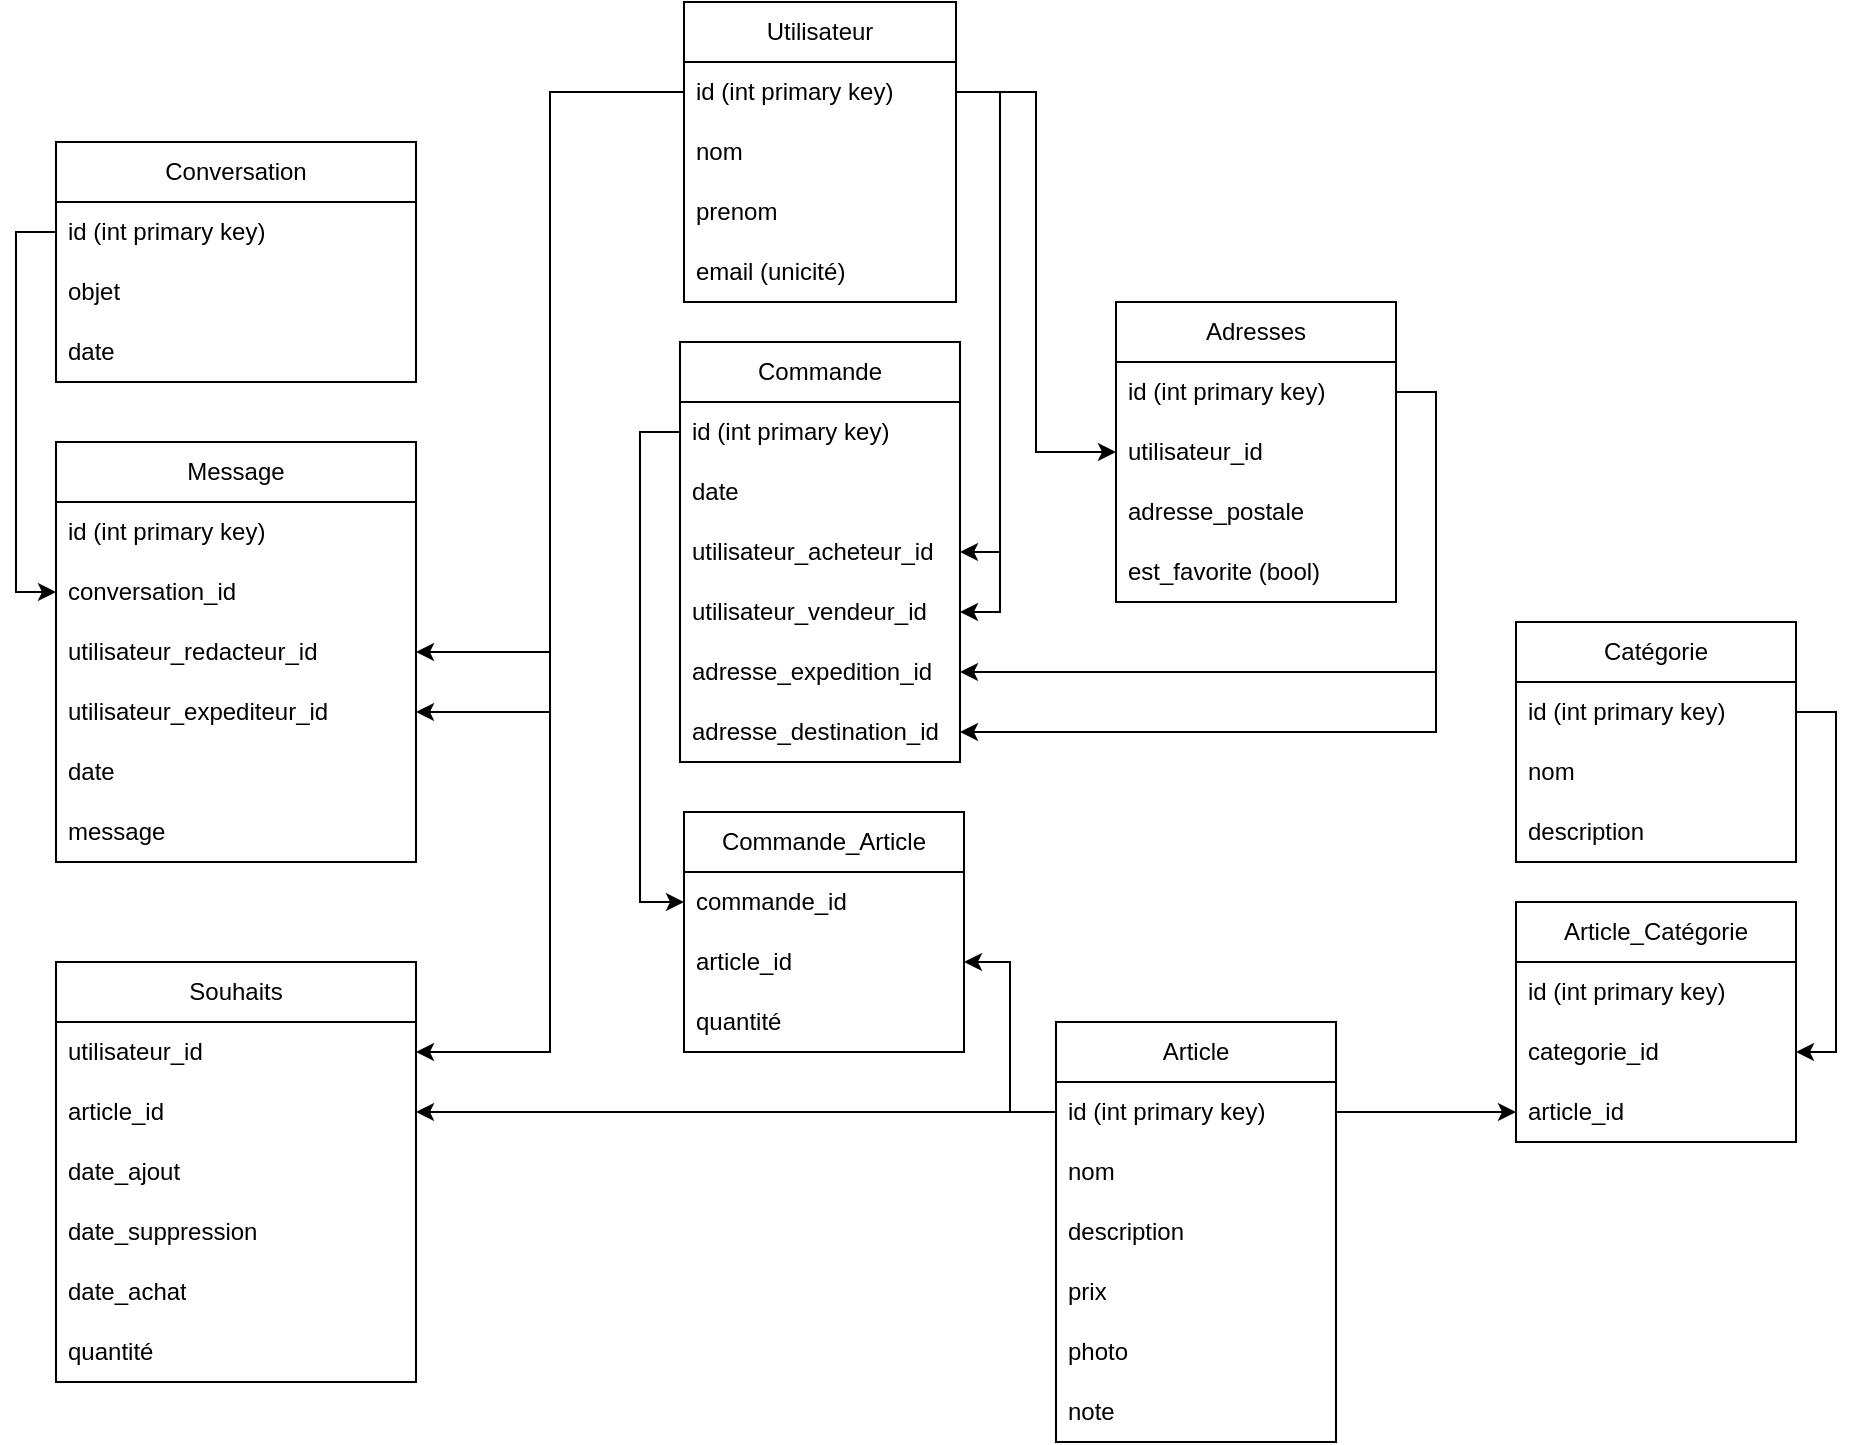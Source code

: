 <mxfile version="24.2.2" type="github">
  <diagram name="Page-1" id="z565XoOsRGs23N-wSNXA">
    <mxGraphModel dx="1434" dy="782" grid="1" gridSize="10" guides="1" tooltips="1" connect="1" arrows="1" fold="1" page="1" pageScale="1" pageWidth="827" pageHeight="1169" math="0" shadow="0">
      <root>
        <mxCell id="0" />
        <mxCell id="1" parent="0" />
        <mxCell id="6xA1WhXbMG07ML_XO_Ch-1" value="Utilisateur" style="swimlane;fontStyle=0;childLayout=stackLayout;horizontal=1;startSize=30;horizontalStack=0;resizeParent=1;resizeParentMax=0;resizeLast=0;collapsible=1;marginBottom=0;whiteSpace=wrap;html=1;" parent="1" vertex="1">
          <mxGeometry x="584" y="60" width="136" height="150" as="geometry" />
        </mxCell>
        <mxCell id="6xA1WhXbMG07ML_XO_Ch-2" value="id (int primary key)" style="text;strokeColor=none;fillColor=none;align=left;verticalAlign=middle;spacingLeft=4;spacingRight=4;overflow=hidden;points=[[0,0.5],[1,0.5]];portConstraint=eastwest;rotatable=0;whiteSpace=wrap;html=1;" parent="6xA1WhXbMG07ML_XO_Ch-1" vertex="1">
          <mxGeometry y="30" width="136" height="30" as="geometry" />
        </mxCell>
        <mxCell id="6xA1WhXbMG07ML_XO_Ch-3" value="nom" style="text;strokeColor=none;fillColor=none;align=left;verticalAlign=middle;spacingLeft=4;spacingRight=4;overflow=hidden;points=[[0,0.5],[1,0.5]];portConstraint=eastwest;rotatable=0;whiteSpace=wrap;html=1;" parent="6xA1WhXbMG07ML_XO_Ch-1" vertex="1">
          <mxGeometry y="60" width="136" height="30" as="geometry" />
        </mxCell>
        <mxCell id="6xA1WhXbMG07ML_XO_Ch-4" value="prenom" style="text;strokeColor=none;fillColor=none;align=left;verticalAlign=middle;spacingLeft=4;spacingRight=4;overflow=hidden;points=[[0,0.5],[1,0.5]];portConstraint=eastwest;rotatable=0;whiteSpace=wrap;html=1;" parent="6xA1WhXbMG07ML_XO_Ch-1" vertex="1">
          <mxGeometry y="90" width="136" height="30" as="geometry" />
        </mxCell>
        <mxCell id="ezZKaqotPAbXYqLlbDX--8" value="email (unicité)" style="text;strokeColor=none;fillColor=none;align=left;verticalAlign=middle;spacingLeft=4;spacingRight=4;overflow=hidden;points=[[0,0.5],[1,0.5]];portConstraint=eastwest;rotatable=0;whiteSpace=wrap;html=1;" parent="6xA1WhXbMG07ML_XO_Ch-1" vertex="1">
          <mxGeometry y="120" width="136" height="30" as="geometry" />
        </mxCell>
        <mxCell id="6xA1WhXbMG07ML_XO_Ch-5" value="Article" style="swimlane;fontStyle=0;childLayout=stackLayout;horizontal=1;startSize=30;horizontalStack=0;resizeParent=1;resizeParentMax=0;resizeLast=0;collapsible=1;marginBottom=0;whiteSpace=wrap;html=1;" parent="1" vertex="1">
          <mxGeometry x="770" y="570" width="140" height="210" as="geometry" />
        </mxCell>
        <mxCell id="6xA1WhXbMG07ML_XO_Ch-6" value="id (int primary key)" style="text;strokeColor=none;fillColor=none;align=left;verticalAlign=middle;spacingLeft=4;spacingRight=4;overflow=hidden;points=[[0,0.5],[1,0.5]];portConstraint=eastwest;rotatable=0;whiteSpace=wrap;html=1;" parent="6xA1WhXbMG07ML_XO_Ch-5" vertex="1">
          <mxGeometry y="30" width="140" height="30" as="geometry" />
        </mxCell>
        <mxCell id="6xA1WhXbMG07ML_XO_Ch-7" value="nom" style="text;strokeColor=none;fillColor=none;align=left;verticalAlign=middle;spacingLeft=4;spacingRight=4;overflow=hidden;points=[[0,0.5],[1,0.5]];portConstraint=eastwest;rotatable=0;whiteSpace=wrap;html=1;" parent="6xA1WhXbMG07ML_XO_Ch-5" vertex="1">
          <mxGeometry y="60" width="140" height="30" as="geometry" />
        </mxCell>
        <mxCell id="6xA1WhXbMG07ML_XO_Ch-8" value="description" style="text;strokeColor=none;fillColor=none;align=left;verticalAlign=middle;spacingLeft=4;spacingRight=4;overflow=hidden;points=[[0,0.5],[1,0.5]];portConstraint=eastwest;rotatable=0;whiteSpace=wrap;html=1;" parent="6xA1WhXbMG07ML_XO_Ch-5" vertex="1">
          <mxGeometry y="90" width="140" height="30" as="geometry" />
        </mxCell>
        <mxCell id="HGcnPKpbKvKgvICg9IFr-5" value="prix" style="text;strokeColor=none;fillColor=none;align=left;verticalAlign=middle;spacingLeft=4;spacingRight=4;overflow=hidden;points=[[0,0.5],[1,0.5]];portConstraint=eastwest;rotatable=0;whiteSpace=wrap;html=1;" parent="6xA1WhXbMG07ML_XO_Ch-5" vertex="1">
          <mxGeometry y="120" width="140" height="30" as="geometry" />
        </mxCell>
        <mxCell id="TzPLU_RaevZrli4helZG-12" value="photo" style="text;strokeColor=none;fillColor=none;align=left;verticalAlign=middle;spacingLeft=4;spacingRight=4;overflow=hidden;points=[[0,0.5],[1,0.5]];portConstraint=eastwest;rotatable=0;whiteSpace=wrap;html=1;" parent="6xA1WhXbMG07ML_XO_Ch-5" vertex="1">
          <mxGeometry y="150" width="140" height="30" as="geometry" />
        </mxCell>
        <mxCell id="TzPLU_RaevZrli4helZG-13" value="note" style="text;strokeColor=none;fillColor=none;align=left;verticalAlign=middle;spacingLeft=4;spacingRight=4;overflow=hidden;points=[[0,0.5],[1,0.5]];portConstraint=eastwest;rotatable=0;whiteSpace=wrap;html=1;" parent="6xA1WhXbMG07ML_XO_Ch-5" vertex="1">
          <mxGeometry y="180" width="140" height="30" as="geometry" />
        </mxCell>
        <mxCell id="6xA1WhXbMG07ML_XO_Ch-17" value="Commande" style="swimlane;fontStyle=0;childLayout=stackLayout;horizontal=1;startSize=30;horizontalStack=0;resizeParent=1;resizeParentMax=0;resizeLast=0;collapsible=1;marginBottom=0;whiteSpace=wrap;html=1;" parent="1" vertex="1">
          <mxGeometry x="582" y="230" width="140" height="210" as="geometry" />
        </mxCell>
        <mxCell id="6xA1WhXbMG07ML_XO_Ch-18" value="id (int primary key)" style="text;strokeColor=none;fillColor=none;align=left;verticalAlign=middle;spacingLeft=4;spacingRight=4;overflow=hidden;points=[[0,0.5],[1,0.5]];portConstraint=eastwest;rotatable=0;whiteSpace=wrap;html=1;" parent="6xA1WhXbMG07ML_XO_Ch-17" vertex="1">
          <mxGeometry y="30" width="140" height="30" as="geometry" />
        </mxCell>
        <mxCell id="ezZKaqotPAbXYqLlbDX--18" value="date" style="text;strokeColor=none;fillColor=none;align=left;verticalAlign=middle;spacingLeft=4;spacingRight=4;overflow=hidden;points=[[0,0.5],[1,0.5]];portConstraint=eastwest;rotatable=0;whiteSpace=wrap;html=1;" parent="6xA1WhXbMG07ML_XO_Ch-17" vertex="1">
          <mxGeometry y="60" width="140" height="30" as="geometry" />
        </mxCell>
        <mxCell id="ezZKaqotPAbXYqLlbDX--19" value="utilisateur_acheteur_id" style="text;strokeColor=none;fillColor=none;align=left;verticalAlign=middle;spacingLeft=4;spacingRight=4;overflow=hidden;points=[[0,0.5],[1,0.5]];portConstraint=eastwest;rotatable=0;whiteSpace=wrap;html=1;" parent="6xA1WhXbMG07ML_XO_Ch-17" vertex="1">
          <mxGeometry y="90" width="140" height="30" as="geometry" />
        </mxCell>
        <mxCell id="NacdXCjL81lDKNYbCV0B-8" value="utilisateur_vendeur_id" style="text;strokeColor=none;fillColor=none;align=left;verticalAlign=middle;spacingLeft=4;spacingRight=4;overflow=hidden;points=[[0,0.5],[1,0.5]];portConstraint=eastwest;rotatable=0;whiteSpace=wrap;html=1;" vertex="1" parent="6xA1WhXbMG07ML_XO_Ch-17">
          <mxGeometry y="120" width="140" height="30" as="geometry" />
        </mxCell>
        <mxCell id="ezZKaqotPAbXYqLlbDX--29" value="adresse_expedition_id" style="text;strokeColor=none;fillColor=none;align=left;verticalAlign=middle;spacingLeft=4;spacingRight=4;overflow=hidden;points=[[0,0.5],[1,0.5]];portConstraint=eastwest;rotatable=0;whiteSpace=wrap;html=1;" parent="6xA1WhXbMG07ML_XO_Ch-17" vertex="1">
          <mxGeometry y="150" width="140" height="30" as="geometry" />
        </mxCell>
        <mxCell id="NacdXCjL81lDKNYbCV0B-11" value="adresse_destination_id" style="text;strokeColor=none;fillColor=none;align=left;verticalAlign=middle;spacingLeft=4;spacingRight=4;overflow=hidden;points=[[0,0.5],[1,0.5]];portConstraint=eastwest;rotatable=0;whiteSpace=wrap;html=1;" vertex="1" parent="6xA1WhXbMG07ML_XO_Ch-17">
          <mxGeometry y="180" width="140" height="30" as="geometry" />
        </mxCell>
        <mxCell id="6xA1WhXbMG07ML_XO_Ch-21" value="Catégorie" style="swimlane;fontStyle=0;childLayout=stackLayout;horizontal=1;startSize=30;horizontalStack=0;resizeParent=1;resizeParentMax=0;resizeLast=0;collapsible=1;marginBottom=0;whiteSpace=wrap;html=1;" parent="1" vertex="1">
          <mxGeometry x="1000" y="370" width="140" height="120" as="geometry" />
        </mxCell>
        <mxCell id="6xA1WhXbMG07ML_XO_Ch-22" value="id (int primary key)" style="text;strokeColor=none;fillColor=none;align=left;verticalAlign=middle;spacingLeft=4;spacingRight=4;overflow=hidden;points=[[0,0.5],[1,0.5]];portConstraint=eastwest;rotatable=0;whiteSpace=wrap;html=1;" parent="6xA1WhXbMG07ML_XO_Ch-21" vertex="1">
          <mxGeometry y="30" width="140" height="30" as="geometry" />
        </mxCell>
        <mxCell id="6xA1WhXbMG07ML_XO_Ch-23" value="nom&lt;span style=&quot;white-space: pre;&quot;&gt;&#x9;&lt;/span&gt;" style="text;strokeColor=none;fillColor=none;align=left;verticalAlign=middle;spacingLeft=4;spacingRight=4;overflow=hidden;points=[[0,0.5],[1,0.5]];portConstraint=eastwest;rotatable=0;whiteSpace=wrap;html=1;" parent="6xA1WhXbMG07ML_XO_Ch-21" vertex="1">
          <mxGeometry y="60" width="140" height="30" as="geometry" />
        </mxCell>
        <mxCell id="6xA1WhXbMG07ML_XO_Ch-24" value="description" style="text;strokeColor=none;fillColor=none;align=left;verticalAlign=middle;spacingLeft=4;spacingRight=4;overflow=hidden;points=[[0,0.5],[1,0.5]];portConstraint=eastwest;rotatable=0;whiteSpace=wrap;html=1;" parent="6xA1WhXbMG07ML_XO_Ch-21" vertex="1">
          <mxGeometry y="90" width="140" height="30" as="geometry" />
        </mxCell>
        <mxCell id="6xA1WhXbMG07ML_XO_Ch-29" value="Message" style="swimlane;fontStyle=0;childLayout=stackLayout;horizontal=1;startSize=30;horizontalStack=0;resizeParent=1;resizeParentMax=0;resizeLast=0;collapsible=1;marginBottom=0;whiteSpace=wrap;html=1;" parent="1" vertex="1">
          <mxGeometry x="270" y="280" width="180" height="210" as="geometry" />
        </mxCell>
        <mxCell id="6xA1WhXbMG07ML_XO_Ch-30" value="id (int primary key)" style="text;strokeColor=none;fillColor=none;align=left;verticalAlign=middle;spacingLeft=4;spacingRight=4;overflow=hidden;points=[[0,0.5],[1,0.5]];portConstraint=eastwest;rotatable=0;whiteSpace=wrap;html=1;" parent="6xA1WhXbMG07ML_XO_Ch-29" vertex="1">
          <mxGeometry y="30" width="180" height="30" as="geometry" />
        </mxCell>
        <mxCell id="ezZKaqotPAbXYqLlbDX--49" value="conversation_id" style="text;strokeColor=none;fillColor=none;align=left;verticalAlign=middle;spacingLeft=4;spacingRight=4;overflow=hidden;points=[[0,0.5],[1,0.5]];portConstraint=eastwest;rotatable=0;whiteSpace=wrap;html=1;" parent="6xA1WhXbMG07ML_XO_Ch-29" vertex="1">
          <mxGeometry y="60" width="180" height="30" as="geometry" />
        </mxCell>
        <mxCell id="ezZKaqotPAbXYqLlbDX--55" value="utilisateur_redacteur_id" style="text;strokeColor=none;fillColor=none;align=left;verticalAlign=middle;spacingLeft=4;spacingRight=4;overflow=hidden;points=[[0,0.5],[1,0.5]];portConstraint=eastwest;rotatable=0;whiteSpace=wrap;html=1;" parent="6xA1WhXbMG07ML_XO_Ch-29" vertex="1">
          <mxGeometry y="90" width="180" height="30" as="geometry" />
        </mxCell>
        <mxCell id="NacdXCjL81lDKNYbCV0B-2" value="&lt;div&gt;utilisateur_expediteur_id&lt;/div&gt;" style="text;strokeColor=none;fillColor=none;align=left;verticalAlign=middle;spacingLeft=4;spacingRight=4;overflow=hidden;points=[[0,0.5],[1,0.5]];portConstraint=eastwest;rotatable=0;whiteSpace=wrap;html=1;" vertex="1" parent="6xA1WhXbMG07ML_XO_Ch-29">
          <mxGeometry y="120" width="180" height="30" as="geometry" />
        </mxCell>
        <mxCell id="ezZKaqotPAbXYqLlbDX--48" value="date" style="text;strokeColor=none;fillColor=none;align=left;verticalAlign=middle;spacingLeft=4;spacingRight=4;overflow=hidden;points=[[0,0.5],[1,0.5]];portConstraint=eastwest;rotatable=0;whiteSpace=wrap;html=1;" parent="6xA1WhXbMG07ML_XO_Ch-29" vertex="1">
          <mxGeometry y="150" width="180" height="30" as="geometry" />
        </mxCell>
        <mxCell id="6xA1WhXbMG07ML_XO_Ch-31" value="message" style="text;strokeColor=none;fillColor=none;align=left;verticalAlign=middle;spacingLeft=4;spacingRight=4;overflow=hidden;points=[[0,0.5],[1,0.5]];portConstraint=eastwest;rotatable=0;whiteSpace=wrap;html=1;" parent="6xA1WhXbMG07ML_XO_Ch-29" vertex="1">
          <mxGeometry y="180" width="180" height="30" as="geometry" />
        </mxCell>
        <mxCell id="6xA1WhXbMG07ML_XO_Ch-33" value="Adresses" style="swimlane;fontStyle=0;childLayout=stackLayout;horizontal=1;startSize=30;horizontalStack=0;resizeParent=1;resizeParentMax=0;resizeLast=0;collapsible=1;marginBottom=0;whiteSpace=wrap;html=1;" parent="1" vertex="1">
          <mxGeometry x="800" y="210" width="140" height="150" as="geometry" />
        </mxCell>
        <mxCell id="6xA1WhXbMG07ML_XO_Ch-34" value="id (int primary key)" style="text;strokeColor=none;fillColor=none;align=left;verticalAlign=middle;spacingLeft=4;spacingRight=4;overflow=hidden;points=[[0,0.5],[1,0.5]];portConstraint=eastwest;rotatable=0;whiteSpace=wrap;html=1;" parent="6xA1WhXbMG07ML_XO_Ch-33" vertex="1">
          <mxGeometry y="30" width="140" height="30" as="geometry" />
        </mxCell>
        <mxCell id="6xA1WhXbMG07ML_XO_Ch-35" value="utilisateur_id" style="text;strokeColor=none;fillColor=none;align=left;verticalAlign=middle;spacingLeft=4;spacingRight=4;overflow=hidden;points=[[0,0.5],[1,0.5]];portConstraint=eastwest;rotatable=0;whiteSpace=wrap;html=1;" parent="6xA1WhXbMG07ML_XO_Ch-33" vertex="1">
          <mxGeometry y="60" width="140" height="30" as="geometry" />
        </mxCell>
        <mxCell id="ezZKaqotPAbXYqLlbDX--32" value="adresse_postale" style="text;strokeColor=none;fillColor=none;align=left;verticalAlign=middle;spacingLeft=4;spacingRight=4;overflow=hidden;points=[[0,0.5],[1,0.5]];portConstraint=eastwest;rotatable=0;whiteSpace=wrap;html=1;" parent="6xA1WhXbMG07ML_XO_Ch-33" vertex="1">
          <mxGeometry y="90" width="140" height="30" as="geometry" />
        </mxCell>
        <mxCell id="NacdXCjL81lDKNYbCV0B-4" value="est_favorite (bool)" style="text;strokeColor=none;fillColor=none;align=left;verticalAlign=middle;spacingLeft=4;spacingRight=4;overflow=hidden;points=[[0,0.5],[1,0.5]];portConstraint=eastwest;rotatable=0;whiteSpace=wrap;html=1;" vertex="1" parent="6xA1WhXbMG07ML_XO_Ch-33">
          <mxGeometry y="120" width="140" height="30" as="geometry" />
        </mxCell>
        <mxCell id="TzPLU_RaevZrli4helZG-5" value="Article_Catégorie" style="swimlane;fontStyle=0;childLayout=stackLayout;horizontal=1;startSize=30;horizontalStack=0;resizeParent=1;resizeParentMax=0;resizeLast=0;collapsible=1;marginBottom=0;whiteSpace=wrap;html=1;" parent="1" vertex="1">
          <mxGeometry x="1000" y="510" width="140" height="120" as="geometry" />
        </mxCell>
        <mxCell id="TzPLU_RaevZrli4helZG-6" value="id (int primary key)" style="text;strokeColor=none;fillColor=none;align=left;verticalAlign=middle;spacingLeft=4;spacingRight=4;overflow=hidden;points=[[0,0.5],[1,0.5]];portConstraint=eastwest;rotatable=0;whiteSpace=wrap;html=1;" parent="TzPLU_RaevZrli4helZG-5" vertex="1">
          <mxGeometry y="30" width="140" height="30" as="geometry" />
        </mxCell>
        <mxCell id="TzPLU_RaevZrli4helZG-8" value="categorie_id" style="text;strokeColor=none;fillColor=none;align=left;verticalAlign=middle;spacingLeft=4;spacingRight=4;overflow=hidden;points=[[0,0.5],[1,0.5]];portConstraint=eastwest;rotatable=0;whiteSpace=wrap;html=1;" parent="TzPLU_RaevZrli4helZG-5" vertex="1">
          <mxGeometry y="60" width="140" height="30" as="geometry" />
        </mxCell>
        <mxCell id="TzPLU_RaevZrli4helZG-7" value="article_id" style="text;strokeColor=none;fillColor=none;align=left;verticalAlign=middle;spacingLeft=4;spacingRight=4;overflow=hidden;points=[[0,0.5],[1,0.5]];portConstraint=eastwest;rotatable=0;whiteSpace=wrap;html=1;" parent="TzPLU_RaevZrli4helZG-5" vertex="1">
          <mxGeometry y="90" width="140" height="30" as="geometry" />
        </mxCell>
        <mxCell id="ezZKaqotPAbXYqLlbDX--20" value="Commande_Article" style="swimlane;fontStyle=0;childLayout=stackLayout;horizontal=1;startSize=30;horizontalStack=0;resizeParent=1;resizeParentMax=0;resizeLast=0;collapsible=1;marginBottom=0;whiteSpace=wrap;html=1;" parent="1" vertex="1">
          <mxGeometry x="584" y="465" width="140" height="120" as="geometry" />
        </mxCell>
        <mxCell id="ezZKaqotPAbXYqLlbDX--23" value="commande_id" style="text;strokeColor=none;fillColor=none;align=left;verticalAlign=middle;spacingLeft=4;spacingRight=4;overflow=hidden;points=[[0,0.5],[1,0.5]];portConstraint=eastwest;rotatable=0;whiteSpace=wrap;html=1;" parent="ezZKaqotPAbXYqLlbDX--20" vertex="1">
          <mxGeometry y="30" width="140" height="30" as="geometry" />
        </mxCell>
        <mxCell id="ezZKaqotPAbXYqLlbDX--24" value="article_id" style="text;strokeColor=none;fillColor=none;align=left;verticalAlign=middle;spacingLeft=4;spacingRight=4;overflow=hidden;points=[[0,0.5],[1,0.5]];portConstraint=eastwest;rotatable=0;whiteSpace=wrap;html=1;" parent="ezZKaqotPAbXYqLlbDX--20" vertex="1">
          <mxGeometry y="60" width="140" height="30" as="geometry" />
        </mxCell>
        <mxCell id="HGcnPKpbKvKgvICg9IFr-11" value="quantité" style="text;strokeColor=none;fillColor=none;align=left;verticalAlign=middle;spacingLeft=4;spacingRight=4;overflow=hidden;points=[[0,0.5],[1,0.5]];portConstraint=eastwest;rotatable=0;whiteSpace=wrap;html=1;" parent="ezZKaqotPAbXYqLlbDX--20" vertex="1">
          <mxGeometry y="90" width="140" height="30" as="geometry" />
        </mxCell>
        <mxCell id="ezZKaqotPAbXYqLlbDX--25" style="edgeStyle=orthogonalEdgeStyle;rounded=0;orthogonalLoop=1;jettySize=auto;html=1;exitX=0;exitY=0.5;exitDx=0;exitDy=0;entryX=1;entryY=0.5;entryDx=0;entryDy=0;" parent="1" source="6xA1WhXbMG07ML_XO_Ch-6" target="ezZKaqotPAbXYqLlbDX--24" edge="1">
          <mxGeometry relative="1" as="geometry" />
        </mxCell>
        <mxCell id="ezZKaqotPAbXYqLlbDX--26" style="edgeStyle=orthogonalEdgeStyle;rounded=0;orthogonalLoop=1;jettySize=auto;html=1;exitX=0;exitY=0.5;exitDx=0;exitDy=0;entryX=0;entryY=0.5;entryDx=0;entryDy=0;" parent="1" source="6xA1WhXbMG07ML_XO_Ch-18" target="ezZKaqotPAbXYqLlbDX--23" edge="1">
          <mxGeometry relative="1" as="geometry" />
        </mxCell>
        <mxCell id="ezZKaqotPAbXYqLlbDX--35" value="&lt;div&gt;Souhaits&lt;/div&gt;" style="swimlane;fontStyle=0;childLayout=stackLayout;horizontal=1;startSize=30;horizontalStack=0;resizeParent=1;resizeParentMax=0;resizeLast=0;collapsible=1;marginBottom=0;whiteSpace=wrap;html=1;" parent="1" vertex="1">
          <mxGeometry x="270" y="540" width="180" height="210" as="geometry" />
        </mxCell>
        <mxCell id="ezZKaqotPAbXYqLlbDX--38" value="utilisateur_id" style="text;strokeColor=none;fillColor=none;align=left;verticalAlign=middle;spacingLeft=4;spacingRight=4;overflow=hidden;points=[[0,0.5],[1,0.5]];portConstraint=eastwest;rotatable=0;whiteSpace=wrap;html=1;" parent="ezZKaqotPAbXYqLlbDX--35" vertex="1">
          <mxGeometry y="30" width="180" height="30" as="geometry" />
        </mxCell>
        <mxCell id="ezZKaqotPAbXYqLlbDX--41" value="article_id&lt;br&gt;" style="text;strokeColor=none;fillColor=none;align=left;verticalAlign=middle;spacingLeft=4;spacingRight=4;overflow=hidden;points=[[0,0.5],[1,0.5]];portConstraint=eastwest;rotatable=0;whiteSpace=wrap;html=1;" parent="ezZKaqotPAbXYqLlbDX--35" vertex="1">
          <mxGeometry y="60" width="180" height="30" as="geometry" />
        </mxCell>
        <mxCell id="NacdXCjL81lDKNYbCV0B-15" value="date_ajout" style="text;strokeColor=none;fillColor=none;align=left;verticalAlign=middle;spacingLeft=4;spacingRight=4;overflow=hidden;points=[[0,0.5],[1,0.5]];portConstraint=eastwest;rotatable=0;whiteSpace=wrap;html=1;" vertex="1" parent="ezZKaqotPAbXYqLlbDX--35">
          <mxGeometry y="90" width="180" height="30" as="geometry" />
        </mxCell>
        <mxCell id="NacdXCjL81lDKNYbCV0B-16" value="date_suppression" style="text;strokeColor=none;fillColor=none;align=left;verticalAlign=middle;spacingLeft=4;spacingRight=4;overflow=hidden;points=[[0,0.5],[1,0.5]];portConstraint=eastwest;rotatable=0;whiteSpace=wrap;html=1;" vertex="1" parent="ezZKaqotPAbXYqLlbDX--35">
          <mxGeometry y="120" width="180" height="30" as="geometry" />
        </mxCell>
        <mxCell id="NacdXCjL81lDKNYbCV0B-17" value="date_achat" style="text;strokeColor=none;fillColor=none;align=left;verticalAlign=middle;spacingLeft=4;spacingRight=4;overflow=hidden;points=[[0,0.5],[1,0.5]];portConstraint=eastwest;rotatable=0;whiteSpace=wrap;html=1;" vertex="1" parent="ezZKaqotPAbXYqLlbDX--35">
          <mxGeometry y="150" width="180" height="30" as="geometry" />
        </mxCell>
        <mxCell id="HGcnPKpbKvKgvICg9IFr-7" value="quantité" style="text;strokeColor=none;fillColor=none;align=left;verticalAlign=middle;spacingLeft=4;spacingRight=4;overflow=hidden;points=[[0,0.5],[1,0.5]];portConstraint=eastwest;rotatable=0;whiteSpace=wrap;html=1;" parent="ezZKaqotPAbXYqLlbDX--35" vertex="1">
          <mxGeometry y="180" width="180" height="30" as="geometry" />
        </mxCell>
        <mxCell id="ezZKaqotPAbXYqLlbDX--40" style="edgeStyle=orthogonalEdgeStyle;rounded=0;orthogonalLoop=1;jettySize=auto;html=1;exitX=0;exitY=0.5;exitDx=0;exitDy=0;" parent="1" source="6xA1WhXbMG07ML_XO_Ch-2" target="ezZKaqotPAbXYqLlbDX--38" edge="1">
          <mxGeometry relative="1" as="geometry" />
        </mxCell>
        <mxCell id="ezZKaqotPAbXYqLlbDX--42" style="edgeStyle=orthogonalEdgeStyle;rounded=0;orthogonalLoop=1;jettySize=auto;html=1;exitX=0;exitY=0.5;exitDx=0;exitDy=0;entryX=1;entryY=0.5;entryDx=0;entryDy=0;" parent="1" source="6xA1WhXbMG07ML_XO_Ch-6" target="ezZKaqotPAbXYqLlbDX--41" edge="1">
          <mxGeometry relative="1" as="geometry" />
        </mxCell>
        <mxCell id="ezZKaqotPAbXYqLlbDX--45" value="Conversation" style="swimlane;fontStyle=0;childLayout=stackLayout;horizontal=1;startSize=30;horizontalStack=0;resizeParent=1;resizeParentMax=0;resizeLast=0;collapsible=1;marginBottom=0;whiteSpace=wrap;html=1;" parent="1" vertex="1">
          <mxGeometry x="270" y="130" width="180" height="120" as="geometry" />
        </mxCell>
        <mxCell id="ezZKaqotPAbXYqLlbDX--46" value="id (int primary key)" style="text;strokeColor=none;fillColor=none;align=left;verticalAlign=middle;spacingLeft=4;spacingRight=4;overflow=hidden;points=[[0,0.5],[1,0.5]];portConstraint=eastwest;rotatable=0;whiteSpace=wrap;html=1;" parent="ezZKaqotPAbXYqLlbDX--45" vertex="1">
          <mxGeometry y="30" width="180" height="30" as="geometry" />
        </mxCell>
        <mxCell id="ezZKaqotPAbXYqLlbDX--62" value="objet" style="text;strokeColor=none;fillColor=none;align=left;verticalAlign=middle;spacingLeft=4;spacingRight=4;overflow=hidden;points=[[0,0.5],[1,0.5]];portConstraint=eastwest;rotatable=0;whiteSpace=wrap;html=1;" parent="ezZKaqotPAbXYqLlbDX--45" vertex="1">
          <mxGeometry y="60" width="180" height="30" as="geometry" />
        </mxCell>
        <mxCell id="ezZKaqotPAbXYqLlbDX--63" value="date" style="text;strokeColor=none;fillColor=none;align=left;verticalAlign=middle;spacingLeft=4;spacingRight=4;overflow=hidden;points=[[0,0.5],[1,0.5]];portConstraint=eastwest;rotatable=0;whiteSpace=wrap;html=1;" parent="ezZKaqotPAbXYqLlbDX--45" vertex="1">
          <mxGeometry y="90" width="180" height="30" as="geometry" />
        </mxCell>
        <mxCell id="ezZKaqotPAbXYqLlbDX--61" style="edgeStyle=orthogonalEdgeStyle;rounded=0;orthogonalLoop=1;jettySize=auto;html=1;exitX=0;exitY=0.5;exitDx=0;exitDy=0;entryX=1;entryY=0.5;entryDx=0;entryDy=0;" parent="1" source="6xA1WhXbMG07ML_XO_Ch-2" target="ezZKaqotPAbXYqLlbDX--55" edge="1">
          <mxGeometry relative="1" as="geometry" />
        </mxCell>
        <mxCell id="HGcnPKpbKvKgvICg9IFr-1" style="edgeStyle=orthogonalEdgeStyle;rounded=0;orthogonalLoop=1;jettySize=auto;html=1;exitX=1;exitY=0.5;exitDx=0;exitDy=0;" parent="1" source="6xA1WhXbMG07ML_XO_Ch-6" target="TzPLU_RaevZrli4helZG-7" edge="1">
          <mxGeometry relative="1" as="geometry" />
        </mxCell>
        <mxCell id="HGcnPKpbKvKgvICg9IFr-4" style="edgeStyle=orthogonalEdgeStyle;rounded=0;orthogonalLoop=1;jettySize=auto;html=1;exitX=1;exitY=0.5;exitDx=0;exitDy=0;entryX=1;entryY=0.5;entryDx=0;entryDy=0;" parent="1" source="6xA1WhXbMG07ML_XO_Ch-22" target="TzPLU_RaevZrli4helZG-8" edge="1">
          <mxGeometry relative="1" as="geometry" />
        </mxCell>
        <mxCell id="HGcnPKpbKvKgvICg9IFr-8" style="edgeStyle=orthogonalEdgeStyle;rounded=0;orthogonalLoop=1;jettySize=auto;html=1;exitX=1;exitY=0.5;exitDx=0;exitDy=0;entryX=1;entryY=0.5;entryDx=0;entryDy=0;" parent="1" source="6xA1WhXbMG07ML_XO_Ch-2" target="ezZKaqotPAbXYqLlbDX--19" edge="1">
          <mxGeometry relative="1" as="geometry" />
        </mxCell>
        <mxCell id="HGcnPKpbKvKgvICg9IFr-9" style="edgeStyle=orthogonalEdgeStyle;rounded=0;orthogonalLoop=1;jettySize=auto;html=1;exitX=1;exitY=0.5;exitDx=0;exitDy=0;entryX=0;entryY=0.5;entryDx=0;entryDy=0;" parent="1" source="6xA1WhXbMG07ML_XO_Ch-2" target="6xA1WhXbMG07ML_XO_Ch-35" edge="1">
          <mxGeometry relative="1" as="geometry" />
        </mxCell>
        <mxCell id="HGcnPKpbKvKgvICg9IFr-10" style="edgeStyle=orthogonalEdgeStyle;rounded=0;orthogonalLoop=1;jettySize=auto;html=1;exitX=0;exitY=0.5;exitDx=0;exitDy=0;entryX=0;entryY=0.5;entryDx=0;entryDy=0;" parent="1" source="ezZKaqotPAbXYqLlbDX--46" target="ezZKaqotPAbXYqLlbDX--49" edge="1">
          <mxGeometry relative="1" as="geometry" />
        </mxCell>
        <mxCell id="NacdXCjL81lDKNYbCV0B-3" style="edgeStyle=orthogonalEdgeStyle;rounded=0;orthogonalLoop=1;jettySize=auto;html=1;exitX=0;exitY=0.5;exitDx=0;exitDy=0;entryX=1;entryY=0.5;entryDx=0;entryDy=0;" edge="1" parent="1" source="6xA1WhXbMG07ML_XO_Ch-2" target="NacdXCjL81lDKNYbCV0B-2">
          <mxGeometry relative="1" as="geometry" />
        </mxCell>
        <mxCell id="NacdXCjL81lDKNYbCV0B-9" style="edgeStyle=orthogonalEdgeStyle;rounded=0;orthogonalLoop=1;jettySize=auto;html=1;exitX=1;exitY=0.5;exitDx=0;exitDy=0;entryX=1;entryY=0.5;entryDx=0;entryDy=0;" edge="1" parent="1" source="6xA1WhXbMG07ML_XO_Ch-2" target="NacdXCjL81lDKNYbCV0B-8">
          <mxGeometry relative="1" as="geometry" />
        </mxCell>
        <mxCell id="NacdXCjL81lDKNYbCV0B-10" style="edgeStyle=orthogonalEdgeStyle;rounded=0;orthogonalLoop=1;jettySize=auto;html=1;exitX=1;exitY=0.5;exitDx=0;exitDy=0;entryX=1;entryY=0.5;entryDx=0;entryDy=0;" edge="1" parent="1" source="6xA1WhXbMG07ML_XO_Ch-34" target="ezZKaqotPAbXYqLlbDX--29">
          <mxGeometry relative="1" as="geometry" />
        </mxCell>
        <mxCell id="NacdXCjL81lDKNYbCV0B-14" style="edgeStyle=orthogonalEdgeStyle;rounded=0;orthogonalLoop=1;jettySize=auto;html=1;exitX=1;exitY=0.5;exitDx=0;exitDy=0;entryX=1;entryY=0.5;entryDx=0;entryDy=0;" edge="1" parent="1" source="6xA1WhXbMG07ML_XO_Ch-34" target="NacdXCjL81lDKNYbCV0B-11">
          <mxGeometry relative="1" as="geometry" />
        </mxCell>
      </root>
    </mxGraphModel>
  </diagram>
</mxfile>

